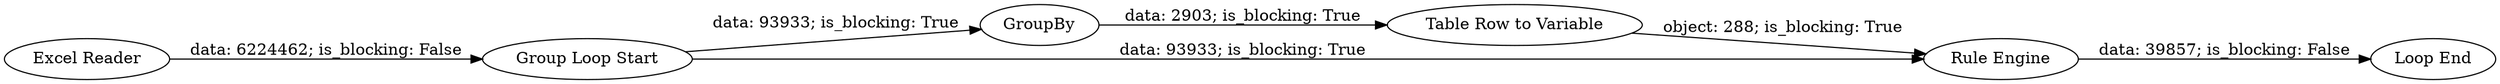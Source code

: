 digraph {
	"-6256127544468720375_1" [label="Excel Reader"]
	"-6256127544468720375_2" [label="Group Loop Start"]
	"-6256127544468720375_3" [label=GroupBy]
	"-6256127544468720375_5" [label="Rule Engine"]
	"-6256127544468720375_4" [label="Table Row to Variable"]
	"-6256127544468720375_6" [label="Loop End"]
	"-6256127544468720375_5" -> "-6256127544468720375_6" [label="data: 39857; is_blocking: False"]
	"-6256127544468720375_3" -> "-6256127544468720375_4" [label="data: 2903; is_blocking: True"]
	"-6256127544468720375_4" -> "-6256127544468720375_5" [label="object: 288; is_blocking: True"]
	"-6256127544468720375_2" -> "-6256127544468720375_5" [label="data: 93933; is_blocking: True"]
	"-6256127544468720375_1" -> "-6256127544468720375_2" [label="data: 6224462; is_blocking: False"]
	"-6256127544468720375_2" -> "-6256127544468720375_3" [label="data: 93933; is_blocking: True"]
	rankdir=LR
}

